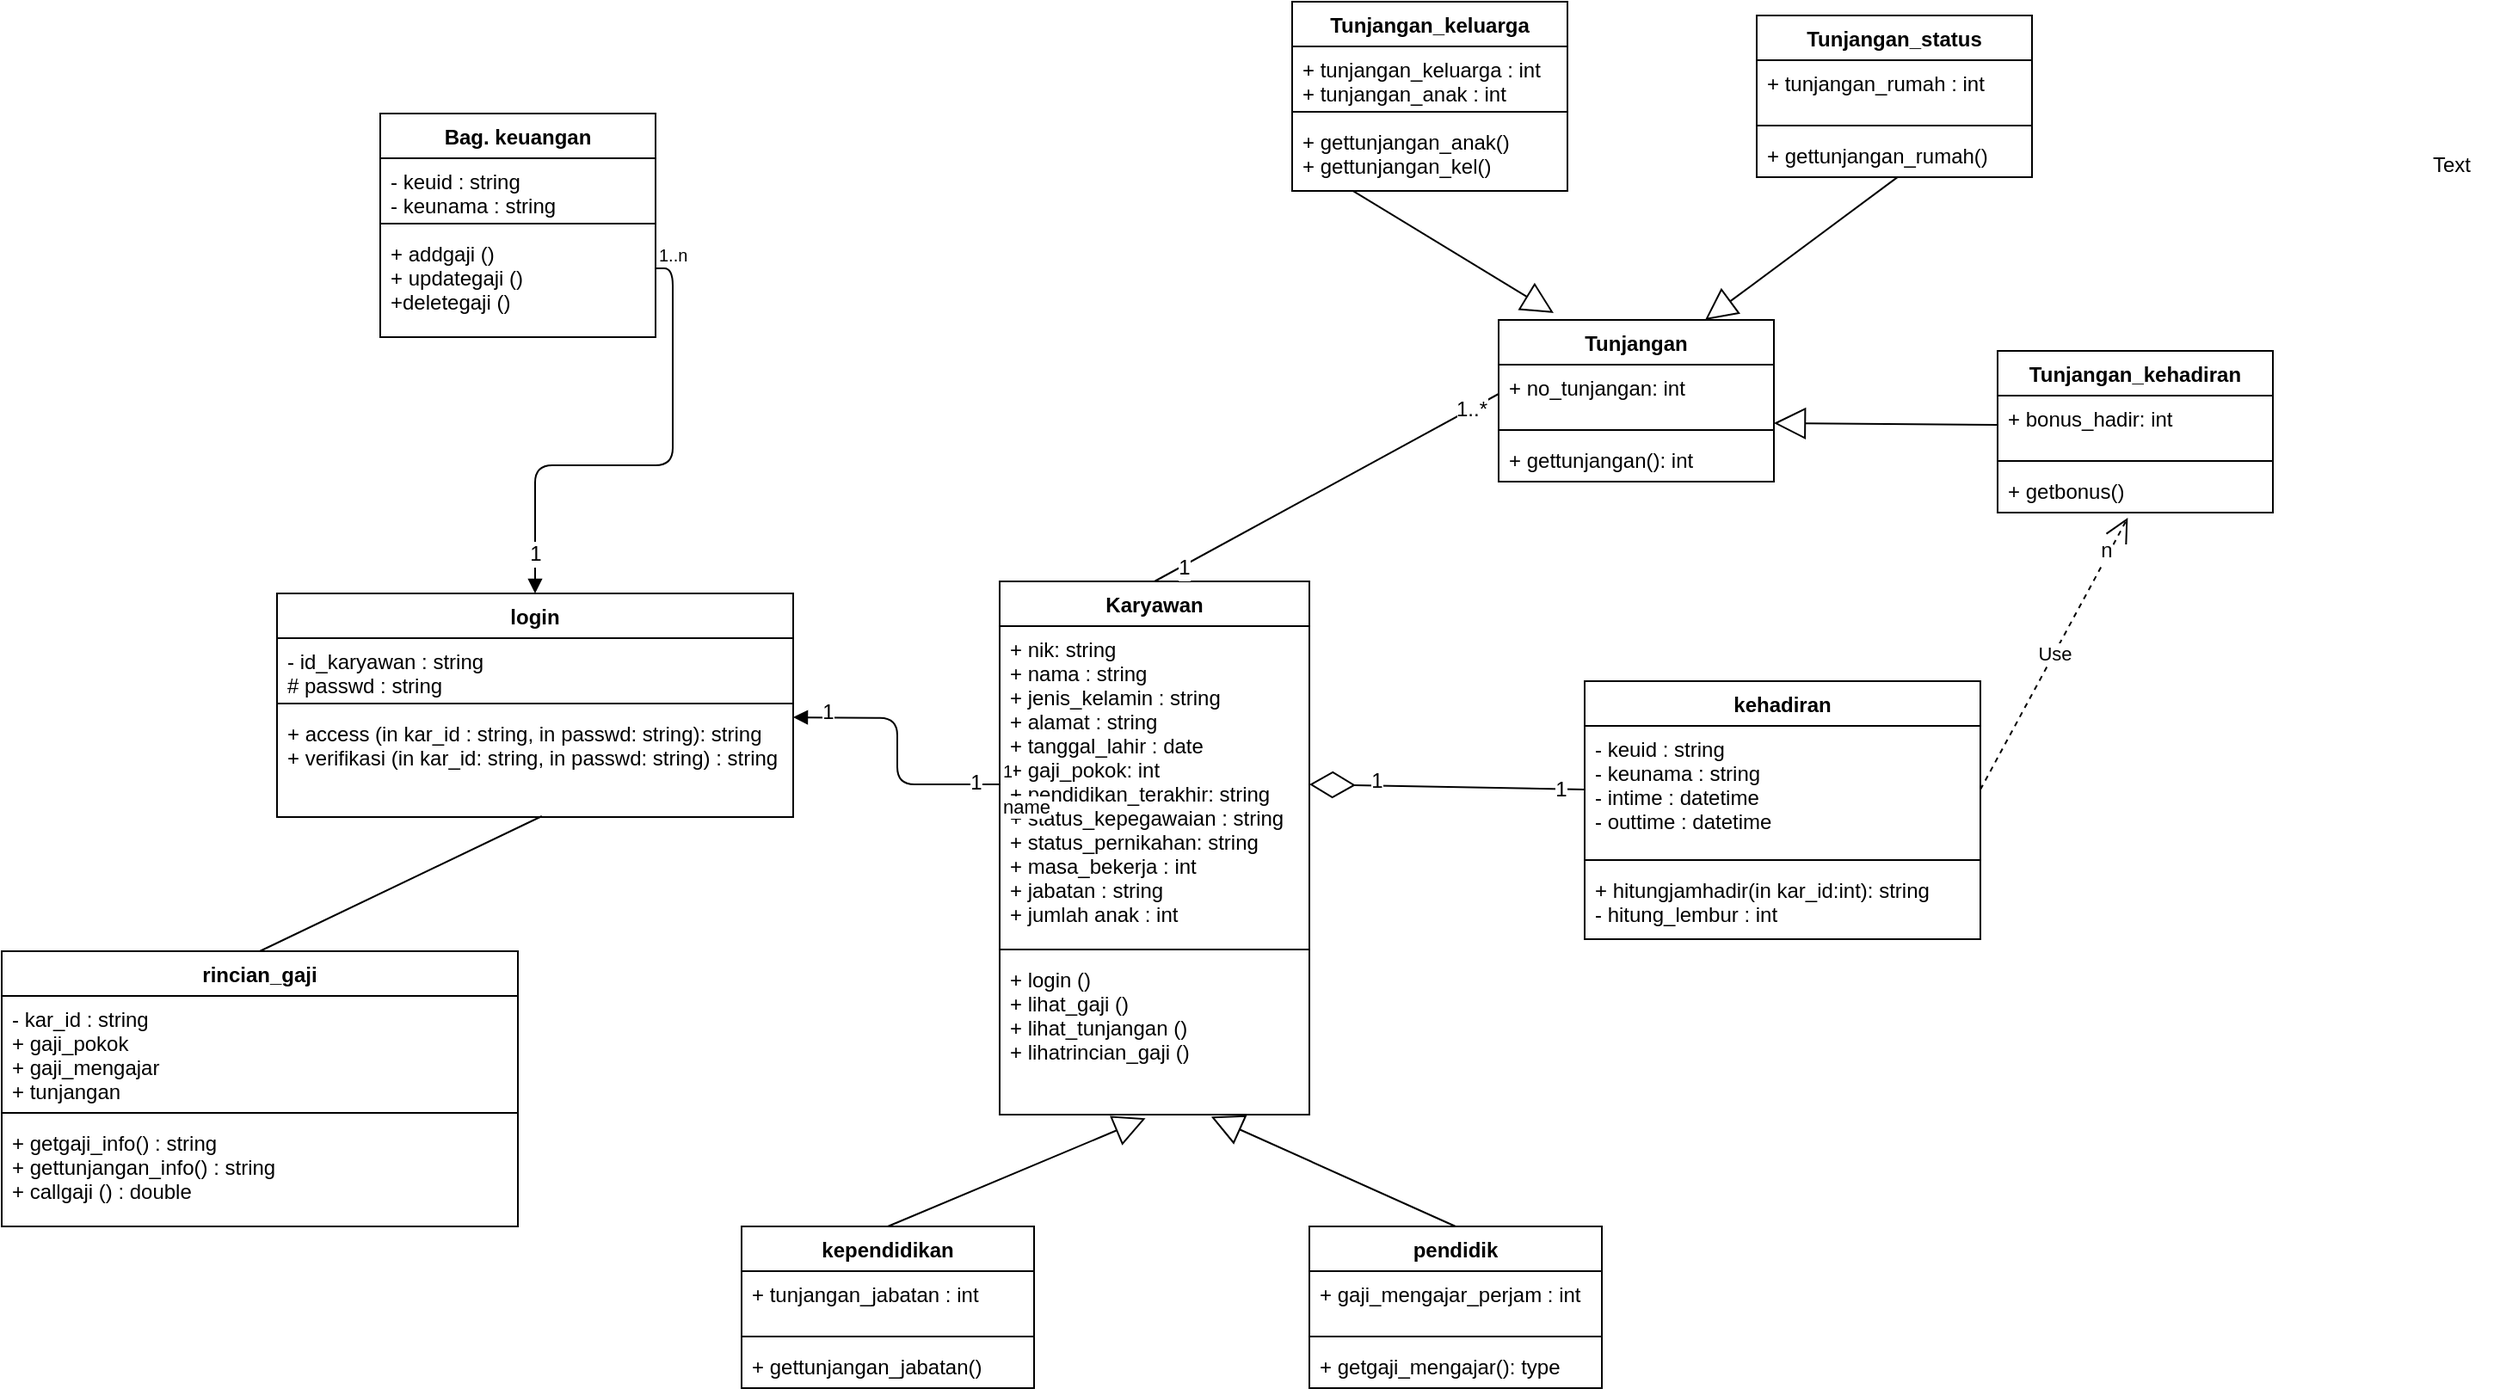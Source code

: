 <mxfile version="12.2.3" type="device" pages="1"><diagram id="NsmO0sDY_6AyGSjm0PsX" name="Page-1"><mxGraphModel dx="1530" dy="763" grid="0" gridSize="10" guides="1" tooltips="1" connect="1" arrows="1" fold="1" page="0" pageScale="1" pageWidth="850" pageHeight="1100" math="0" shadow="0"><root><mxCell id="0"/><mxCell id="1" parent="0"/><mxCell id="JGbXE1CqN4w3tNZKA4pe-5" value="Karyawan" style="swimlane;fontStyle=1;align=center;verticalAlign=top;childLayout=stackLayout;horizontal=1;startSize=26;horizontalStack=0;resizeParent=1;resizeParentMax=0;resizeLast=0;collapsible=1;marginBottom=0;" parent="1" vertex="1"><mxGeometry x="110" y="292" width="180" height="310" as="geometry"/></mxCell><mxCell id="JGbXE1CqN4w3tNZKA4pe-6" value="+ nik: string&#10;+ nama : string&#10;+ jenis_kelamin : string&#10;+ alamat : string&#10;+ tanggal_lahir : date&#10;+ gaji_pokok: int&#10;+ pendidikan_terakhir: string&#10;+ status_kepegawaian : string&#10;+ status_pernikahan: string&#10;+ masa_bekerja : int&#10;+ jabatan : string&#10;+ jumlah anak : int" style="text;strokeColor=none;fillColor=none;align=left;verticalAlign=top;spacingLeft=4;spacingRight=4;overflow=hidden;rotatable=0;points=[[0,0.5],[1,0.5]];portConstraint=eastwest;" parent="JGbXE1CqN4w3tNZKA4pe-5" vertex="1"><mxGeometry y="26" width="180" height="184" as="geometry"/></mxCell><mxCell id="JGbXE1CqN4w3tNZKA4pe-7" value="" style="line;strokeWidth=1;fillColor=none;align=left;verticalAlign=middle;spacingTop=-1;spacingLeft=3;spacingRight=3;rotatable=0;labelPosition=right;points=[];portConstraint=eastwest;" parent="JGbXE1CqN4w3tNZKA4pe-5" vertex="1"><mxGeometry y="210" width="180" height="8" as="geometry"/></mxCell><mxCell id="JGbXE1CqN4w3tNZKA4pe-8" value="+ login ()&#10;+ lihat_gaji ()&#10;+ lihat_tunjangan ()&#10;+ lihatrincian_gaji ()" style="text;strokeColor=none;fillColor=none;align=left;verticalAlign=top;spacingLeft=4;spacingRight=4;overflow=hidden;rotatable=0;points=[[0,0.5],[1,0.5]];portConstraint=eastwest;" parent="JGbXE1CqN4w3tNZKA4pe-5" vertex="1"><mxGeometry y="218" width="180" height="92" as="geometry"/></mxCell><mxCell id="JGbXE1CqN4w3tNZKA4pe-9" value="Tunjangan" style="swimlane;fontStyle=1;align=center;verticalAlign=top;childLayout=stackLayout;horizontal=1;startSize=26;horizontalStack=0;resizeParent=1;resizeParentMax=0;resizeLast=0;collapsible=1;marginBottom=0;" parent="1" vertex="1"><mxGeometry x="400" y="140" width="160" height="94" as="geometry"/></mxCell><mxCell id="JGbXE1CqN4w3tNZKA4pe-10" value="+ no_tunjangan: int" style="text;strokeColor=none;fillColor=none;align=left;verticalAlign=top;spacingLeft=4;spacingRight=4;overflow=hidden;rotatable=0;points=[[0,0.5],[1,0.5]];portConstraint=eastwest;" parent="JGbXE1CqN4w3tNZKA4pe-9" vertex="1"><mxGeometry y="26" width="160" height="34" as="geometry"/></mxCell><mxCell id="JGbXE1CqN4w3tNZKA4pe-11" value="" style="line;strokeWidth=1;fillColor=none;align=left;verticalAlign=middle;spacingTop=-1;spacingLeft=3;spacingRight=3;rotatable=0;labelPosition=right;points=[];portConstraint=eastwest;" parent="JGbXE1CqN4w3tNZKA4pe-9" vertex="1"><mxGeometry y="60" width="160" height="8" as="geometry"/></mxCell><mxCell id="JGbXE1CqN4w3tNZKA4pe-12" value="+ gettunjangan(): int" style="text;strokeColor=none;fillColor=none;align=left;verticalAlign=top;spacingLeft=4;spacingRight=4;overflow=hidden;rotatable=0;points=[[0,0.5],[1,0.5]];portConstraint=eastwest;" parent="JGbXE1CqN4w3tNZKA4pe-9" vertex="1"><mxGeometry y="68" width="160" height="26" as="geometry"/></mxCell><mxCell id="JGbXE1CqN4w3tNZKA4pe-13" value="pendidik" style="swimlane;fontStyle=1;align=center;verticalAlign=top;childLayout=stackLayout;horizontal=1;startSize=26;horizontalStack=0;resizeParent=1;resizeParentMax=0;resizeLast=0;collapsible=1;marginBottom=0;" parent="1" vertex="1"><mxGeometry x="290" y="667" width="170" height="94" as="geometry"/></mxCell><mxCell id="JGbXE1CqN4w3tNZKA4pe-14" value="+ gaji_mengajar_perjam : int" style="text;strokeColor=none;fillColor=none;align=left;verticalAlign=top;spacingLeft=4;spacingRight=4;overflow=hidden;rotatable=0;points=[[0,0.5],[1,0.5]];portConstraint=eastwest;" parent="JGbXE1CqN4w3tNZKA4pe-13" vertex="1"><mxGeometry y="26" width="170" height="34" as="geometry"/></mxCell><mxCell id="JGbXE1CqN4w3tNZKA4pe-15" value="" style="line;strokeWidth=1;fillColor=none;align=left;verticalAlign=middle;spacingTop=-1;spacingLeft=3;spacingRight=3;rotatable=0;labelPosition=right;points=[];portConstraint=eastwest;" parent="JGbXE1CqN4w3tNZKA4pe-13" vertex="1"><mxGeometry y="60" width="170" height="8" as="geometry"/></mxCell><mxCell id="JGbXE1CqN4w3tNZKA4pe-16" value="+ getgaji_mengajar(): type" style="text;strokeColor=none;fillColor=none;align=left;verticalAlign=top;spacingLeft=4;spacingRight=4;overflow=hidden;rotatable=0;points=[[0,0.5],[1,0.5]];portConstraint=eastwest;" parent="JGbXE1CqN4w3tNZKA4pe-13" vertex="1"><mxGeometry y="68" width="170" height="26" as="geometry"/></mxCell><mxCell id="JGbXE1CqN4w3tNZKA4pe-17" value="kependidikan" style="swimlane;fontStyle=1;align=center;verticalAlign=top;childLayout=stackLayout;horizontal=1;startSize=26;horizontalStack=0;resizeParent=1;resizeParentMax=0;resizeLast=0;collapsible=1;marginBottom=0;" parent="1" vertex="1"><mxGeometry x="-40" y="667" width="170" height="94" as="geometry"><mxRectangle x="-40" y="667" width="100" height="26" as="alternateBounds"/></mxGeometry></mxCell><mxCell id="JGbXE1CqN4w3tNZKA4pe-18" value="+ tunjangan_jabatan : int" style="text;strokeColor=none;fillColor=none;align=left;verticalAlign=top;spacingLeft=4;spacingRight=4;overflow=hidden;rotatable=0;points=[[0,0.5],[1,0.5]];portConstraint=eastwest;" parent="JGbXE1CqN4w3tNZKA4pe-17" vertex="1"><mxGeometry y="26" width="170" height="34" as="geometry"/></mxCell><mxCell id="JGbXE1CqN4w3tNZKA4pe-19" value="" style="line;strokeWidth=1;fillColor=none;align=left;verticalAlign=middle;spacingTop=-1;spacingLeft=3;spacingRight=3;rotatable=0;labelPosition=right;points=[];portConstraint=eastwest;" parent="JGbXE1CqN4w3tNZKA4pe-17" vertex="1"><mxGeometry y="60" width="170" height="8" as="geometry"/></mxCell><mxCell id="JGbXE1CqN4w3tNZKA4pe-20" value="+ gettunjangan_jabatan()" style="text;strokeColor=none;fillColor=none;align=left;verticalAlign=top;spacingLeft=4;spacingRight=4;overflow=hidden;rotatable=0;points=[[0,0.5],[1,0.5]];portConstraint=eastwest;" parent="JGbXE1CqN4w3tNZKA4pe-17" vertex="1"><mxGeometry y="68" width="170" height="26" as="geometry"/></mxCell><mxCell id="JGbXE1CqN4w3tNZKA4pe-21" value="Tunjangan_kehadiran" style="swimlane;fontStyle=1;align=center;verticalAlign=top;childLayout=stackLayout;horizontal=1;startSize=26;horizontalStack=0;resizeParent=1;resizeParentMax=0;resizeLast=0;collapsible=1;marginBottom=0;" parent="1" vertex="1"><mxGeometry x="690" y="158" width="160" height="94" as="geometry"/></mxCell><mxCell id="JGbXE1CqN4w3tNZKA4pe-22" value="+ bonus_hadir: int" style="text;strokeColor=none;fillColor=none;align=left;verticalAlign=top;spacingLeft=4;spacingRight=4;overflow=hidden;rotatable=0;points=[[0,0.5],[1,0.5]];portConstraint=eastwest;" parent="JGbXE1CqN4w3tNZKA4pe-21" vertex="1"><mxGeometry y="26" width="160" height="34" as="geometry"/></mxCell><mxCell id="JGbXE1CqN4w3tNZKA4pe-23" value="" style="line;strokeWidth=1;fillColor=none;align=left;verticalAlign=middle;spacingTop=-1;spacingLeft=3;spacingRight=3;rotatable=0;labelPosition=right;points=[];portConstraint=eastwest;" parent="JGbXE1CqN4w3tNZKA4pe-21" vertex="1"><mxGeometry y="60" width="160" height="8" as="geometry"/></mxCell><mxCell id="JGbXE1CqN4w3tNZKA4pe-24" value="+ getbonus()" style="text;strokeColor=none;fillColor=none;align=left;verticalAlign=top;spacingLeft=4;spacingRight=4;overflow=hidden;rotatable=0;points=[[0,0.5],[1,0.5]];portConstraint=eastwest;" parent="JGbXE1CqN4w3tNZKA4pe-21" vertex="1"><mxGeometry y="68" width="160" height="26" as="geometry"/></mxCell><mxCell id="JGbXE1CqN4w3tNZKA4pe-25" value="Tunjangan_keluarga" style="swimlane;fontStyle=1;align=center;verticalAlign=top;childLayout=stackLayout;horizontal=1;startSize=26;horizontalStack=0;resizeParent=1;resizeParentMax=0;resizeLast=0;collapsible=1;marginBottom=0;" parent="1" vertex="1"><mxGeometry x="280" y="-45" width="160" height="110" as="geometry"/></mxCell><mxCell id="JGbXE1CqN4w3tNZKA4pe-26" value="+ tunjangan_keluarga : int&#10;+ tunjangan_anak : int" style="text;strokeColor=none;fillColor=none;align=left;verticalAlign=top;spacingLeft=4;spacingRight=4;overflow=hidden;rotatable=0;points=[[0,0.5],[1,0.5]];portConstraint=eastwest;" parent="JGbXE1CqN4w3tNZKA4pe-25" vertex="1"><mxGeometry y="26" width="160" height="34" as="geometry"/></mxCell><mxCell id="JGbXE1CqN4w3tNZKA4pe-27" value="" style="line;strokeWidth=1;fillColor=none;align=left;verticalAlign=middle;spacingTop=-1;spacingLeft=3;spacingRight=3;rotatable=0;labelPosition=right;points=[];portConstraint=eastwest;" parent="JGbXE1CqN4w3tNZKA4pe-25" vertex="1"><mxGeometry y="60" width="160" height="8" as="geometry"/></mxCell><mxCell id="JGbXE1CqN4w3tNZKA4pe-28" value="+ gettunjangan_anak()&#10;+ gettunjangan_kel()" style="text;strokeColor=none;fillColor=none;align=left;verticalAlign=top;spacingLeft=4;spacingRight=4;overflow=hidden;rotatable=0;points=[[0,0.5],[1,0.5]];portConstraint=eastwest;" parent="JGbXE1CqN4w3tNZKA4pe-25" vertex="1"><mxGeometry y="68" width="160" height="42" as="geometry"/></mxCell><mxCell id="JGbXE1CqN4w3tNZKA4pe-29" value="Tunjangan_status" style="swimlane;fontStyle=1;align=center;verticalAlign=top;childLayout=stackLayout;horizontal=1;startSize=26;horizontalStack=0;resizeParent=1;resizeParentMax=0;resizeLast=0;collapsible=1;marginBottom=0;" parent="1" vertex="1"><mxGeometry x="550" y="-37" width="160" height="94" as="geometry"/></mxCell><mxCell id="JGbXE1CqN4w3tNZKA4pe-30" value="+ tunjangan_rumah : int" style="text;strokeColor=none;fillColor=none;align=left;verticalAlign=top;spacingLeft=4;spacingRight=4;overflow=hidden;rotatable=0;points=[[0,0.5],[1,0.5]];portConstraint=eastwest;" parent="JGbXE1CqN4w3tNZKA4pe-29" vertex="1"><mxGeometry y="26" width="160" height="34" as="geometry"/></mxCell><mxCell id="JGbXE1CqN4w3tNZKA4pe-31" value="" style="line;strokeWidth=1;fillColor=none;align=left;verticalAlign=middle;spacingTop=-1;spacingLeft=3;spacingRight=3;rotatable=0;labelPosition=right;points=[];portConstraint=eastwest;" parent="JGbXE1CqN4w3tNZKA4pe-29" vertex="1"><mxGeometry y="60" width="160" height="8" as="geometry"/></mxCell><mxCell id="JGbXE1CqN4w3tNZKA4pe-32" value="+ gettunjangan_rumah()" style="text;strokeColor=none;fillColor=none;align=left;verticalAlign=top;spacingLeft=4;spacingRight=4;overflow=hidden;rotatable=0;points=[[0,0.5],[1,0.5]];portConstraint=eastwest;" parent="JGbXE1CqN4w3tNZKA4pe-29" vertex="1"><mxGeometry y="68" width="160" height="26" as="geometry"/></mxCell><mxCell id="JGbXE1CqN4w3tNZKA4pe-33" value="Bag. keuangan" style="swimlane;fontStyle=1;align=center;verticalAlign=top;childLayout=stackLayout;horizontal=1;startSize=26;horizontalStack=0;resizeParent=1;resizeParentMax=0;resizeLast=0;collapsible=1;marginBottom=0;" parent="1" vertex="1"><mxGeometry x="-250" y="20" width="160" height="130" as="geometry"/></mxCell><mxCell id="JGbXE1CqN4w3tNZKA4pe-34" value="- keuid : string&#10;- keunama : string" style="text;strokeColor=none;fillColor=none;align=left;verticalAlign=top;spacingLeft=4;spacingRight=4;overflow=hidden;rotatable=0;points=[[0,0.5],[1,0.5]];portConstraint=eastwest;" parent="JGbXE1CqN4w3tNZKA4pe-33" vertex="1"><mxGeometry y="26" width="160" height="34" as="geometry"/></mxCell><mxCell id="JGbXE1CqN4w3tNZKA4pe-35" value="" style="line;strokeWidth=1;fillColor=none;align=left;verticalAlign=middle;spacingTop=-1;spacingLeft=3;spacingRight=3;rotatable=0;labelPosition=right;points=[];portConstraint=eastwest;" parent="JGbXE1CqN4w3tNZKA4pe-33" vertex="1"><mxGeometry y="60" width="160" height="8" as="geometry"/></mxCell><mxCell id="JGbXE1CqN4w3tNZKA4pe-36" value="+ addgaji ()&#10;+ updategaji ()&#10;+deletegaji ()" style="text;strokeColor=none;fillColor=none;align=left;verticalAlign=top;spacingLeft=4;spacingRight=4;overflow=hidden;rotatable=0;points=[[0,0.5],[1,0.5]];portConstraint=eastwest;" parent="JGbXE1CqN4w3tNZKA4pe-33" vertex="1"><mxGeometry y="68" width="160" height="62" as="geometry"/></mxCell><mxCell id="JGbXE1CqN4w3tNZKA4pe-37" value="login" style="swimlane;fontStyle=1;align=center;verticalAlign=top;childLayout=stackLayout;horizontal=1;startSize=26;horizontalStack=0;resizeParent=1;resizeParentMax=0;resizeLast=0;collapsible=1;marginBottom=0;" parent="1" vertex="1"><mxGeometry x="-310" y="299" width="300" height="130" as="geometry"/></mxCell><mxCell id="JGbXE1CqN4w3tNZKA4pe-38" value="- id_karyawan : string&#10;# passwd : string" style="text;strokeColor=none;fillColor=none;align=left;verticalAlign=top;spacingLeft=4;spacingRight=4;overflow=hidden;rotatable=0;points=[[0,0.5],[1,0.5]];portConstraint=eastwest;" parent="JGbXE1CqN4w3tNZKA4pe-37" vertex="1"><mxGeometry y="26" width="300" height="34" as="geometry"/></mxCell><mxCell id="JGbXE1CqN4w3tNZKA4pe-39" value="" style="line;strokeWidth=1;fillColor=none;align=left;verticalAlign=middle;spacingTop=-1;spacingLeft=3;spacingRight=3;rotatable=0;labelPosition=right;points=[];portConstraint=eastwest;" parent="JGbXE1CqN4w3tNZKA4pe-37" vertex="1"><mxGeometry y="60" width="300" height="8" as="geometry"/></mxCell><mxCell id="JGbXE1CqN4w3tNZKA4pe-40" value="+ access (in kar_id : string, in passwd: string): string&#10;+ verifikasi (in kar_id: string, in passwd: string) : string" style="text;strokeColor=none;fillColor=none;align=left;verticalAlign=top;spacingLeft=4;spacingRight=4;overflow=hidden;rotatable=0;points=[[0,0.5],[1,0.5]];portConstraint=eastwest;" parent="JGbXE1CqN4w3tNZKA4pe-37" vertex="1"><mxGeometry y="68" width="300" height="62" as="geometry"/></mxCell><mxCell id="JGbXE1CqN4w3tNZKA4pe-41" value="kehadiran" style="swimlane;fontStyle=1;align=center;verticalAlign=top;childLayout=stackLayout;horizontal=1;startSize=26;horizontalStack=0;resizeParent=1;resizeParentMax=0;resizeLast=0;collapsible=1;marginBottom=0;" parent="1" vertex="1"><mxGeometry x="450" y="350" width="230" height="150" as="geometry"/></mxCell><mxCell id="JGbXE1CqN4w3tNZKA4pe-42" value="- keuid : string&#10;- keunama : string&#10;- intime : datetime&#10;- outtime : datetime" style="text;strokeColor=none;fillColor=none;align=left;verticalAlign=top;spacingLeft=4;spacingRight=4;overflow=hidden;rotatable=0;points=[[0,0.5],[1,0.5]];portConstraint=eastwest;" parent="JGbXE1CqN4w3tNZKA4pe-41" vertex="1"><mxGeometry y="26" width="230" height="74" as="geometry"/></mxCell><mxCell id="JGbXE1CqN4w3tNZKA4pe-43" value="" style="line;strokeWidth=1;fillColor=none;align=left;verticalAlign=middle;spacingTop=-1;spacingLeft=3;spacingRight=3;rotatable=0;labelPosition=right;points=[];portConstraint=eastwest;" parent="JGbXE1CqN4w3tNZKA4pe-41" vertex="1"><mxGeometry y="100" width="230" height="8" as="geometry"/></mxCell><mxCell id="JGbXE1CqN4w3tNZKA4pe-44" value="+ hitungjamhadir(in kar_id:int): string&#10;- hitung_lembur : int" style="text;strokeColor=none;fillColor=none;align=left;verticalAlign=top;spacingLeft=4;spacingRight=4;overflow=hidden;rotatable=0;points=[[0,0.5],[1,0.5]];portConstraint=eastwest;" parent="JGbXE1CqN4w3tNZKA4pe-41" vertex="1"><mxGeometry y="108" width="230" height="42" as="geometry"/></mxCell><mxCell id="JGbXE1CqN4w3tNZKA4pe-45" value="rincian_gaji" style="swimlane;fontStyle=1;align=center;verticalAlign=top;childLayout=stackLayout;horizontal=1;startSize=26;horizontalStack=0;resizeParent=1;resizeParentMax=0;resizeLast=0;collapsible=1;marginBottom=0;" parent="1" vertex="1"><mxGeometry x="-470" y="507" width="300" height="160" as="geometry"/></mxCell><mxCell id="JGbXE1CqN4w3tNZKA4pe-46" value="- kar_id : string&#10;+ gaji_pokok&#10;+ gaji_mengajar&#10;+ tunjangan" style="text;strokeColor=none;fillColor=none;align=left;verticalAlign=top;spacingLeft=4;spacingRight=4;overflow=hidden;rotatable=0;points=[[0,0.5],[1,0.5]];portConstraint=eastwest;" parent="JGbXE1CqN4w3tNZKA4pe-45" vertex="1"><mxGeometry y="26" width="300" height="64" as="geometry"/></mxCell><mxCell id="JGbXE1CqN4w3tNZKA4pe-47" value="" style="line;strokeWidth=1;fillColor=none;align=left;verticalAlign=middle;spacingTop=-1;spacingLeft=3;spacingRight=3;rotatable=0;labelPosition=right;points=[];portConstraint=eastwest;" parent="JGbXE1CqN4w3tNZKA4pe-45" vertex="1"><mxGeometry y="90" width="300" height="8" as="geometry"/></mxCell><mxCell id="JGbXE1CqN4w3tNZKA4pe-48" value="+ getgaji_info() : string&#10;+ gettunjangan_info() : string&#10;+ callgaji () : double" style="text;strokeColor=none;fillColor=none;align=left;verticalAlign=top;spacingLeft=4;spacingRight=4;overflow=hidden;rotatable=0;points=[[0,0.5],[1,0.5]];portConstraint=eastwest;" parent="JGbXE1CqN4w3tNZKA4pe-45" vertex="1"><mxGeometry y="98" width="300" height="62" as="geometry"/></mxCell><mxCell id="HEvikmO8HafaKYovL7kn-7" value="" style="endArrow=block;endSize=16;endFill=0;html=1;strokeColor=#000000;fontSize=13;fontColor=#000066;exitX=0.5;exitY=0;entryX=0.683;entryY=1.013;entryDx=0;entryDy=0;entryPerimeter=0;exitDx=0;exitDy=0;" parent="1" source="JGbXE1CqN4w3tNZKA4pe-13" target="JGbXE1CqN4w3tNZKA4pe-8" edge="1"><mxGeometry width="160" relative="1" as="geometry"><mxPoint x="55" y="677" as="sourcePoint"/><mxPoint x="211.08" y="615.036" as="targetPoint"/></mxGeometry></mxCell><mxCell id="HEvikmO8HafaKYovL7kn-8" value="" style="endArrow=block;endSize=16;endFill=0;html=1;strokeColor=#000000;fontSize=13;fontColor=#000066;exitX=0.5;exitY=0;entryX=0.471;entryY=1.023;entryDx=0;entryDy=0;entryPerimeter=0;exitDx=0;exitDy=0;" parent="1" source="JGbXE1CqN4w3tNZKA4pe-17" target="JGbXE1CqN4w3tNZKA4pe-8" edge="1"><mxGeometry width="160" relative="1" as="geometry"><mxPoint x="385" y="677" as="sourcePoint"/><mxPoint x="242.94" y="613.196" as="targetPoint"/></mxGeometry></mxCell><mxCell id="HEvikmO8HafaKYovL7kn-9" value="" style="endArrow=diamondThin;endFill=0;endSize=24;html=1;strokeColor=#000000;fontSize=13;fontColor=#000066;exitX=0;exitY=0.5;entryX=1;entryY=0.5;exitDx=0;exitDy=0;entryDx=0;entryDy=0;" parent="1" source="JGbXE1CqN4w3tNZKA4pe-42" target="JGbXE1CqN4w3tNZKA4pe-6" edge="1"><mxGeometry width="160" relative="1" as="geometry"><mxPoint x="245" y="345" as="sourcePoint"/><mxPoint x="244.93" y="268" as="targetPoint"/></mxGeometry></mxCell><mxCell id="PRSiDiIvolyyuVtQqj-z-8" value="1" style="text;html=1;resizable=0;points=[];align=center;verticalAlign=middle;labelBackgroundColor=#ffffff;" vertex="1" connectable="0" parent="HEvikmO8HafaKYovL7kn-9"><mxGeometry x="-0.817" relative="1" as="geometry"><mxPoint as="offset"/></mxGeometry></mxCell><mxCell id="PRSiDiIvolyyuVtQqj-z-9" value="1" style="text;html=1;resizable=0;points=[];align=center;verticalAlign=middle;labelBackgroundColor=#ffffff;" vertex="1" connectable="0" parent="HEvikmO8HafaKYovL7kn-9"><mxGeometry x="0.521" y="-3" relative="1" as="geometry"><mxPoint as="offset"/></mxGeometry></mxCell><mxCell id="HEvikmO8HafaKYovL7kn-15" value="" style="endArrow=none;html=1;exitX=0.5;exitY=0;exitDx=0;exitDy=0;entryX=0;entryY=0.5;entryDx=0;entryDy=0;" parent="1" source="JGbXE1CqN4w3tNZKA4pe-5" target="JGbXE1CqN4w3tNZKA4pe-10" edge="1"><mxGeometry width="50" height="50" relative="1" as="geometry"><mxPoint x="340" y="437.273" as="sourcePoint"/><mxPoint x="360" y="490" as="targetPoint"/></mxGeometry></mxCell><mxCell id="PRSiDiIvolyyuVtQqj-z-2" value="1" style="text;html=1;resizable=0;points=[];align=center;verticalAlign=middle;labelBackgroundColor=#ffffff;" vertex="1" connectable="0" parent="HEvikmO8HafaKYovL7kn-15"><mxGeometry x="-0.831" y="-1" relative="1" as="geometry"><mxPoint as="offset"/></mxGeometry></mxCell><mxCell id="PRSiDiIvolyyuVtQqj-z-4" value="1..*" style="text;html=1;resizable=0;points=[];align=center;verticalAlign=middle;labelBackgroundColor=#ffffff;" vertex="1" connectable="0" parent="HEvikmO8HafaKYovL7kn-15"><mxGeometry x="0.837" relative="1" as="geometry"><mxPoint as="offset"/></mxGeometry></mxCell><mxCell id="HEvikmO8HafaKYovL7kn-16" value="" style="endArrow=block;endSize=16;endFill=0;html=1;strokeColor=#000000;fontSize=13;fontColor=#000066;exitX=0.513;exitY=0.993;entryX=0.75;entryY=0;entryDx=0;entryDy=0;exitDx=0;exitDy=0;exitPerimeter=0;" parent="1" source="JGbXE1CqN4w3tNZKA4pe-32" target="JGbXE1CqN4w3tNZKA4pe-9" edge="1"><mxGeometry width="160" relative="1" as="geometry"><mxPoint x="450" y="65" as="sourcePoint"/><mxPoint x="599.78" y="2.116" as="targetPoint"/></mxGeometry></mxCell><mxCell id="HEvikmO8HafaKYovL7kn-17" value="" style="endArrow=block;endSize=16;endFill=0;html=1;strokeColor=#000000;fontSize=13;fontColor=#000066;exitX=0;exitY=0.5;entryX=1;entryY=1;entryDx=0;entryDy=0;exitDx=0;exitDy=0;entryPerimeter=0;" parent="1" source="JGbXE1CqN4w3tNZKA4pe-22" target="JGbXE1CqN4w3tNZKA4pe-10" edge="1"><mxGeometry width="160" relative="1" as="geometry"><mxPoint x="660" y="-17" as="sourcePoint"/><mxPoint x="570" y="193" as="targetPoint"/></mxGeometry></mxCell><mxCell id="HEvikmO8HafaKYovL7kn-18" value="" style="endArrow=block;endSize=16;endFill=0;html=1;strokeColor=#000000;fontSize=13;fontColor=#000066;exitX=0.223;exitY=1.004;entryX=0.2;entryY=-0.043;entryDx=0;entryDy=0;exitDx=0;exitDy=0;exitPerimeter=0;entryPerimeter=0;" parent="1" source="JGbXE1CqN4w3tNZKA4pe-28" target="JGbXE1CqN4w3tNZKA4pe-9" edge="1"><mxGeometry width="160" relative="1" as="geometry"><mxPoint x="660" y="99" as="sourcePoint"/><mxPoint x="570" y="193" as="targetPoint"/></mxGeometry></mxCell><mxCell id="HEvikmO8HafaKYovL7kn-19" value="Use" style="endArrow=open;endSize=12;dashed=1;html=1;entryX=0.473;entryY=1.116;entryDx=0;entryDy=0;entryPerimeter=0;exitX=1;exitY=0.5;exitDx=0;exitDy=0;" parent="1" source="JGbXE1CqN4w3tNZKA4pe-42" target="JGbXE1CqN4w3tNZKA4pe-24" edge="1"><mxGeometry width="160" relative="1" as="geometry"><mxPoint x="230" y="780" as="sourcePoint"/><mxPoint x="390" y="780" as="targetPoint"/></mxGeometry></mxCell><mxCell id="PRSiDiIvolyyuVtQqj-z-3" value="n" style="text;html=1;resizable=0;points=[];align=center;verticalAlign=middle;labelBackgroundColor=#ffffff;" vertex="1" connectable="0" parent="HEvikmO8HafaKYovL7kn-19"><mxGeometry x="0.749" y="2" relative="1" as="geometry"><mxPoint as="offset"/></mxGeometry></mxCell><mxCell id="HEvikmO8HafaKYovL7kn-20" value="name" style="endArrow=block;endFill=1;html=1;edgeStyle=orthogonalEdgeStyle;align=left;verticalAlign=top;exitX=0;exitY=0.5;exitDx=0;exitDy=0;" parent="1" source="JGbXE1CqN4w3tNZKA4pe-6" edge="1"><mxGeometry x="-1" relative="1" as="geometry"><mxPoint x="-230" y="780" as="sourcePoint"/><mxPoint x="-10" y="371" as="targetPoint"/></mxGeometry></mxCell><mxCell id="HEvikmO8HafaKYovL7kn-21" value="1" style="resizable=0;html=1;align=left;verticalAlign=bottom;labelBackgroundColor=#ffffff;fontSize=10;" parent="HEvikmO8HafaKYovL7kn-20" connectable="0" vertex="1"><mxGeometry x="-1" relative="1" as="geometry"/></mxCell><mxCell id="PRSiDiIvolyyuVtQqj-z-6" value="1" style="text;html=1;resizable=0;points=[];align=center;verticalAlign=middle;labelBackgroundColor=#ffffff;" vertex="1" connectable="0" parent="HEvikmO8HafaKYovL7kn-20"><mxGeometry x="-0.822" y="-1" relative="1" as="geometry"><mxPoint as="offset"/></mxGeometry></mxCell><mxCell id="PRSiDiIvolyyuVtQqj-z-7" value="1" style="text;html=1;resizable=0;points=[];align=center;verticalAlign=middle;labelBackgroundColor=#ffffff;" vertex="1" connectable="0" parent="HEvikmO8HafaKYovL7kn-20"><mxGeometry x="0.751" y="-3" relative="1" as="geometry"><mxPoint as="offset"/></mxGeometry></mxCell><mxCell id="HEvikmO8HafaKYovL7kn-22" value="" style="endArrow=block;endFill=1;html=1;edgeStyle=orthogonalEdgeStyle;align=left;verticalAlign=top;entryX=0.5;entryY=0;entryDx=0;entryDy=0;exitX=1;exitY=0.355;exitDx=0;exitDy=0;exitPerimeter=0;" parent="1" source="JGbXE1CqN4w3tNZKA4pe-36" target="JGbXE1CqN4w3tNZKA4pe-37" edge="1"><mxGeometry x="-1" relative="1" as="geometry"><mxPoint x="-310" y="780" as="sourcePoint"/><mxPoint x="-150" y="780" as="targetPoint"/></mxGeometry></mxCell><mxCell id="HEvikmO8HafaKYovL7kn-23" value="1..n" style="resizable=0;html=1;align=left;verticalAlign=bottom;labelBackgroundColor=#ffffff;fontSize=10;" parent="HEvikmO8HafaKYovL7kn-22" connectable="0" vertex="1"><mxGeometry x="-1" relative="1" as="geometry"/></mxCell><mxCell id="PRSiDiIvolyyuVtQqj-z-5" value="1" style="text;html=1;resizable=0;points=[];align=center;verticalAlign=middle;labelBackgroundColor=#ffffff;" vertex="1" connectable="0" parent="HEvikmO8HafaKYovL7kn-22"><mxGeometry x="0.835" relative="1" as="geometry"><mxPoint as="offset"/></mxGeometry></mxCell><mxCell id="HEvikmO8HafaKYovL7kn-26" value="" style="endArrow=none;html=1;exitX=0.513;exitY=0.992;exitDx=0;exitDy=0;entryX=0.5;entryY=0;entryDx=0;entryDy=0;exitPerimeter=0;" parent="1" source="JGbXE1CqN4w3tNZKA4pe-40" target="JGbXE1CqN4w3tNZKA4pe-45" edge="1"><mxGeometry width="50" height="50" relative="1" as="geometry"><mxPoint x="210" y="302" as="sourcePoint"/><mxPoint x="410" y="193" as="targetPoint"/></mxGeometry></mxCell><mxCell id="PRSiDiIvolyyuVtQqj-z-1" value="Text" style="text;html=1;resizable=0;points=[];autosize=1;align=left;verticalAlign=top;spacingTop=-4;" vertex="1" parent="1"><mxGeometry x="941" y="40" width="40" height="20" as="geometry"/></mxCell></root></mxGraphModel></diagram></mxfile>